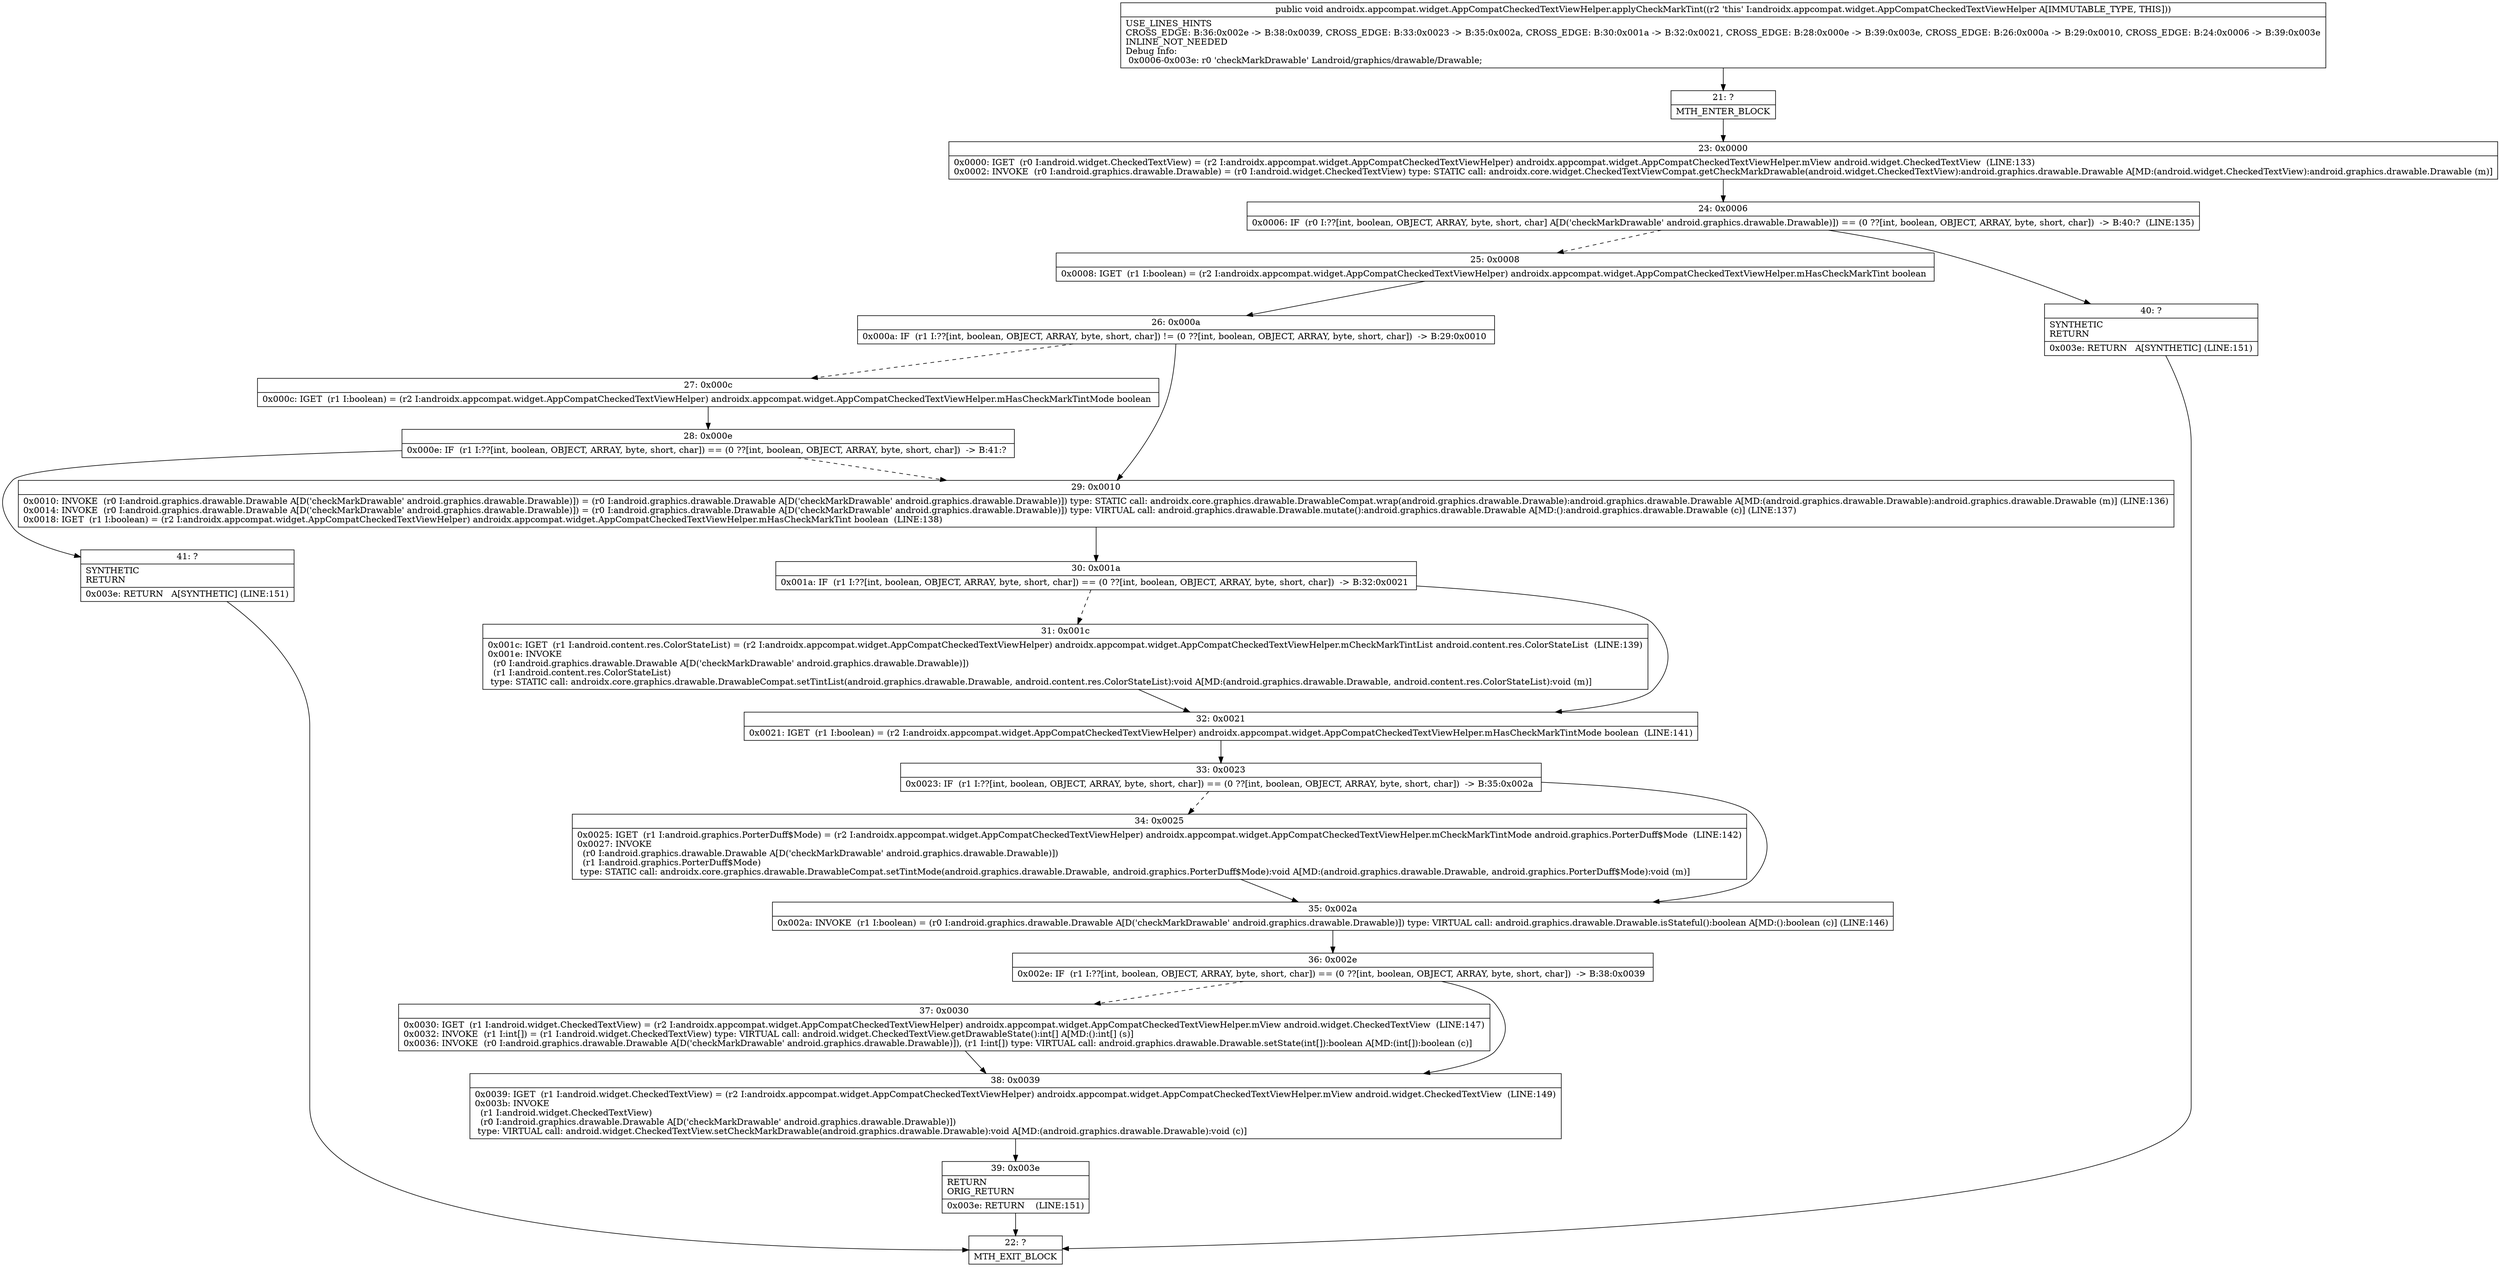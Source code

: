 digraph "CFG forandroidx.appcompat.widget.AppCompatCheckedTextViewHelper.applyCheckMarkTint()V" {
Node_21 [shape=record,label="{21\:\ ?|MTH_ENTER_BLOCK\l}"];
Node_23 [shape=record,label="{23\:\ 0x0000|0x0000: IGET  (r0 I:android.widget.CheckedTextView) = (r2 I:androidx.appcompat.widget.AppCompatCheckedTextViewHelper) androidx.appcompat.widget.AppCompatCheckedTextViewHelper.mView android.widget.CheckedTextView  (LINE:133)\l0x0002: INVOKE  (r0 I:android.graphics.drawable.Drawable) = (r0 I:android.widget.CheckedTextView) type: STATIC call: androidx.core.widget.CheckedTextViewCompat.getCheckMarkDrawable(android.widget.CheckedTextView):android.graphics.drawable.Drawable A[MD:(android.widget.CheckedTextView):android.graphics.drawable.Drawable (m)]\l}"];
Node_24 [shape=record,label="{24\:\ 0x0006|0x0006: IF  (r0 I:??[int, boolean, OBJECT, ARRAY, byte, short, char] A[D('checkMarkDrawable' android.graphics.drawable.Drawable)]) == (0 ??[int, boolean, OBJECT, ARRAY, byte, short, char])  \-\> B:40:?  (LINE:135)\l}"];
Node_25 [shape=record,label="{25\:\ 0x0008|0x0008: IGET  (r1 I:boolean) = (r2 I:androidx.appcompat.widget.AppCompatCheckedTextViewHelper) androidx.appcompat.widget.AppCompatCheckedTextViewHelper.mHasCheckMarkTint boolean \l}"];
Node_26 [shape=record,label="{26\:\ 0x000a|0x000a: IF  (r1 I:??[int, boolean, OBJECT, ARRAY, byte, short, char]) != (0 ??[int, boolean, OBJECT, ARRAY, byte, short, char])  \-\> B:29:0x0010 \l}"];
Node_27 [shape=record,label="{27\:\ 0x000c|0x000c: IGET  (r1 I:boolean) = (r2 I:androidx.appcompat.widget.AppCompatCheckedTextViewHelper) androidx.appcompat.widget.AppCompatCheckedTextViewHelper.mHasCheckMarkTintMode boolean \l}"];
Node_28 [shape=record,label="{28\:\ 0x000e|0x000e: IF  (r1 I:??[int, boolean, OBJECT, ARRAY, byte, short, char]) == (0 ??[int, boolean, OBJECT, ARRAY, byte, short, char])  \-\> B:41:? \l}"];
Node_41 [shape=record,label="{41\:\ ?|SYNTHETIC\lRETURN\l|0x003e: RETURN   A[SYNTHETIC] (LINE:151)\l}"];
Node_22 [shape=record,label="{22\:\ ?|MTH_EXIT_BLOCK\l}"];
Node_29 [shape=record,label="{29\:\ 0x0010|0x0010: INVOKE  (r0 I:android.graphics.drawable.Drawable A[D('checkMarkDrawable' android.graphics.drawable.Drawable)]) = (r0 I:android.graphics.drawable.Drawable A[D('checkMarkDrawable' android.graphics.drawable.Drawable)]) type: STATIC call: androidx.core.graphics.drawable.DrawableCompat.wrap(android.graphics.drawable.Drawable):android.graphics.drawable.Drawable A[MD:(android.graphics.drawable.Drawable):android.graphics.drawable.Drawable (m)] (LINE:136)\l0x0014: INVOKE  (r0 I:android.graphics.drawable.Drawable A[D('checkMarkDrawable' android.graphics.drawable.Drawable)]) = (r0 I:android.graphics.drawable.Drawable A[D('checkMarkDrawable' android.graphics.drawable.Drawable)]) type: VIRTUAL call: android.graphics.drawable.Drawable.mutate():android.graphics.drawable.Drawable A[MD:():android.graphics.drawable.Drawable (c)] (LINE:137)\l0x0018: IGET  (r1 I:boolean) = (r2 I:androidx.appcompat.widget.AppCompatCheckedTextViewHelper) androidx.appcompat.widget.AppCompatCheckedTextViewHelper.mHasCheckMarkTint boolean  (LINE:138)\l}"];
Node_30 [shape=record,label="{30\:\ 0x001a|0x001a: IF  (r1 I:??[int, boolean, OBJECT, ARRAY, byte, short, char]) == (0 ??[int, boolean, OBJECT, ARRAY, byte, short, char])  \-\> B:32:0x0021 \l}"];
Node_31 [shape=record,label="{31\:\ 0x001c|0x001c: IGET  (r1 I:android.content.res.ColorStateList) = (r2 I:androidx.appcompat.widget.AppCompatCheckedTextViewHelper) androidx.appcompat.widget.AppCompatCheckedTextViewHelper.mCheckMarkTintList android.content.res.ColorStateList  (LINE:139)\l0x001e: INVOKE  \l  (r0 I:android.graphics.drawable.Drawable A[D('checkMarkDrawable' android.graphics.drawable.Drawable)])\l  (r1 I:android.content.res.ColorStateList)\l type: STATIC call: androidx.core.graphics.drawable.DrawableCompat.setTintList(android.graphics.drawable.Drawable, android.content.res.ColorStateList):void A[MD:(android.graphics.drawable.Drawable, android.content.res.ColorStateList):void (m)]\l}"];
Node_32 [shape=record,label="{32\:\ 0x0021|0x0021: IGET  (r1 I:boolean) = (r2 I:androidx.appcompat.widget.AppCompatCheckedTextViewHelper) androidx.appcompat.widget.AppCompatCheckedTextViewHelper.mHasCheckMarkTintMode boolean  (LINE:141)\l}"];
Node_33 [shape=record,label="{33\:\ 0x0023|0x0023: IF  (r1 I:??[int, boolean, OBJECT, ARRAY, byte, short, char]) == (0 ??[int, boolean, OBJECT, ARRAY, byte, short, char])  \-\> B:35:0x002a \l}"];
Node_34 [shape=record,label="{34\:\ 0x0025|0x0025: IGET  (r1 I:android.graphics.PorterDuff$Mode) = (r2 I:androidx.appcompat.widget.AppCompatCheckedTextViewHelper) androidx.appcompat.widget.AppCompatCheckedTextViewHelper.mCheckMarkTintMode android.graphics.PorterDuff$Mode  (LINE:142)\l0x0027: INVOKE  \l  (r0 I:android.graphics.drawable.Drawable A[D('checkMarkDrawable' android.graphics.drawable.Drawable)])\l  (r1 I:android.graphics.PorterDuff$Mode)\l type: STATIC call: androidx.core.graphics.drawable.DrawableCompat.setTintMode(android.graphics.drawable.Drawable, android.graphics.PorterDuff$Mode):void A[MD:(android.graphics.drawable.Drawable, android.graphics.PorterDuff$Mode):void (m)]\l}"];
Node_35 [shape=record,label="{35\:\ 0x002a|0x002a: INVOKE  (r1 I:boolean) = (r0 I:android.graphics.drawable.Drawable A[D('checkMarkDrawable' android.graphics.drawable.Drawable)]) type: VIRTUAL call: android.graphics.drawable.Drawable.isStateful():boolean A[MD:():boolean (c)] (LINE:146)\l}"];
Node_36 [shape=record,label="{36\:\ 0x002e|0x002e: IF  (r1 I:??[int, boolean, OBJECT, ARRAY, byte, short, char]) == (0 ??[int, boolean, OBJECT, ARRAY, byte, short, char])  \-\> B:38:0x0039 \l}"];
Node_37 [shape=record,label="{37\:\ 0x0030|0x0030: IGET  (r1 I:android.widget.CheckedTextView) = (r2 I:androidx.appcompat.widget.AppCompatCheckedTextViewHelper) androidx.appcompat.widget.AppCompatCheckedTextViewHelper.mView android.widget.CheckedTextView  (LINE:147)\l0x0032: INVOKE  (r1 I:int[]) = (r1 I:android.widget.CheckedTextView) type: VIRTUAL call: android.widget.CheckedTextView.getDrawableState():int[] A[MD:():int[] (s)]\l0x0036: INVOKE  (r0 I:android.graphics.drawable.Drawable A[D('checkMarkDrawable' android.graphics.drawable.Drawable)]), (r1 I:int[]) type: VIRTUAL call: android.graphics.drawable.Drawable.setState(int[]):boolean A[MD:(int[]):boolean (c)]\l}"];
Node_38 [shape=record,label="{38\:\ 0x0039|0x0039: IGET  (r1 I:android.widget.CheckedTextView) = (r2 I:androidx.appcompat.widget.AppCompatCheckedTextViewHelper) androidx.appcompat.widget.AppCompatCheckedTextViewHelper.mView android.widget.CheckedTextView  (LINE:149)\l0x003b: INVOKE  \l  (r1 I:android.widget.CheckedTextView)\l  (r0 I:android.graphics.drawable.Drawable A[D('checkMarkDrawable' android.graphics.drawable.Drawable)])\l type: VIRTUAL call: android.widget.CheckedTextView.setCheckMarkDrawable(android.graphics.drawable.Drawable):void A[MD:(android.graphics.drawable.Drawable):void (c)]\l}"];
Node_39 [shape=record,label="{39\:\ 0x003e|RETURN\lORIG_RETURN\l|0x003e: RETURN    (LINE:151)\l}"];
Node_40 [shape=record,label="{40\:\ ?|SYNTHETIC\lRETURN\l|0x003e: RETURN   A[SYNTHETIC] (LINE:151)\l}"];
MethodNode[shape=record,label="{public void androidx.appcompat.widget.AppCompatCheckedTextViewHelper.applyCheckMarkTint((r2 'this' I:androidx.appcompat.widget.AppCompatCheckedTextViewHelper A[IMMUTABLE_TYPE, THIS]))  | USE_LINES_HINTS\lCROSS_EDGE: B:36:0x002e \-\> B:38:0x0039, CROSS_EDGE: B:33:0x0023 \-\> B:35:0x002a, CROSS_EDGE: B:30:0x001a \-\> B:32:0x0021, CROSS_EDGE: B:28:0x000e \-\> B:39:0x003e, CROSS_EDGE: B:26:0x000a \-\> B:29:0x0010, CROSS_EDGE: B:24:0x0006 \-\> B:39:0x003e\lINLINE_NOT_NEEDED\lDebug Info:\l  0x0006\-0x003e: r0 'checkMarkDrawable' Landroid\/graphics\/drawable\/Drawable;\l}"];
MethodNode -> Node_21;Node_21 -> Node_23;
Node_23 -> Node_24;
Node_24 -> Node_25[style=dashed];
Node_24 -> Node_40;
Node_25 -> Node_26;
Node_26 -> Node_27[style=dashed];
Node_26 -> Node_29;
Node_27 -> Node_28;
Node_28 -> Node_29[style=dashed];
Node_28 -> Node_41;
Node_41 -> Node_22;
Node_29 -> Node_30;
Node_30 -> Node_31[style=dashed];
Node_30 -> Node_32;
Node_31 -> Node_32;
Node_32 -> Node_33;
Node_33 -> Node_34[style=dashed];
Node_33 -> Node_35;
Node_34 -> Node_35;
Node_35 -> Node_36;
Node_36 -> Node_37[style=dashed];
Node_36 -> Node_38;
Node_37 -> Node_38;
Node_38 -> Node_39;
Node_39 -> Node_22;
Node_40 -> Node_22;
}

